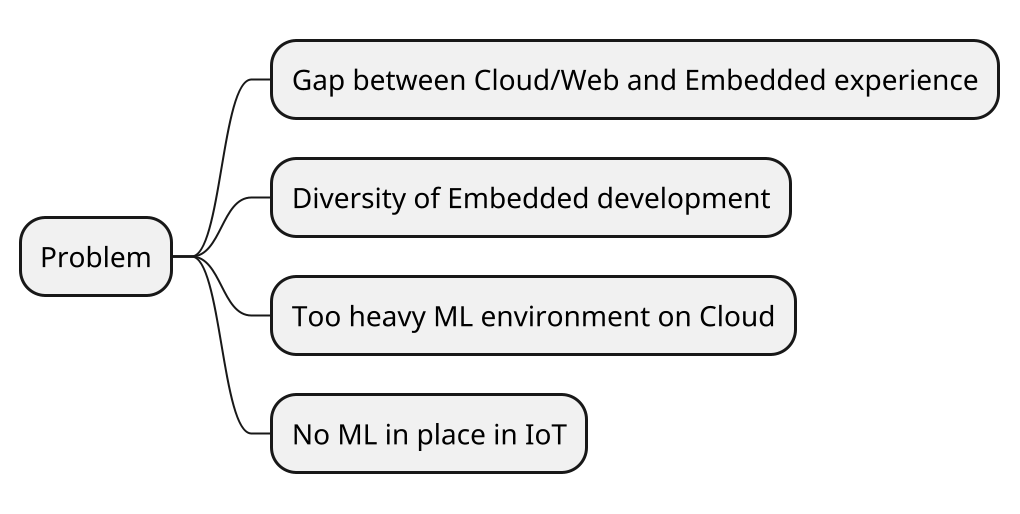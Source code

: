 @startmindmap
scale 2.0
* Problem
** Gap between Cloud/Web and Embedded experience
** Diversity of Embedded development
** Too heavy ML environment on Cloud
** No ML in place in IoT
@endmindmap
